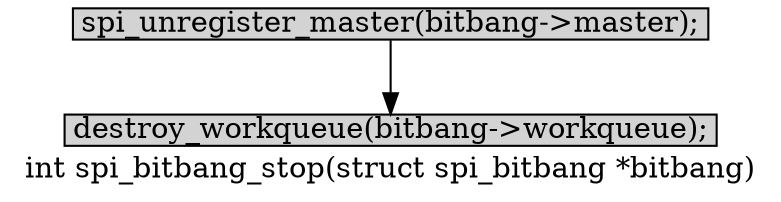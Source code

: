 digraph spi_bitbang_stop{
        label="int spi_bitbang_stop(struct spi_bitbang *bitbang)";
		
        size="10,18";
        ratio=filled;
		node[style=filled, shape = box, margin="0.05,0.005",height="0.1",width="0.1"];

		spi_unregister_master[label="spi_unregister_master(bitbang->master);"];
		destroy_workqueue[label="destroy_workqueue(bitbang->workqueue);"];

		spi_unregister_master -> destroy_workqueue;
}

